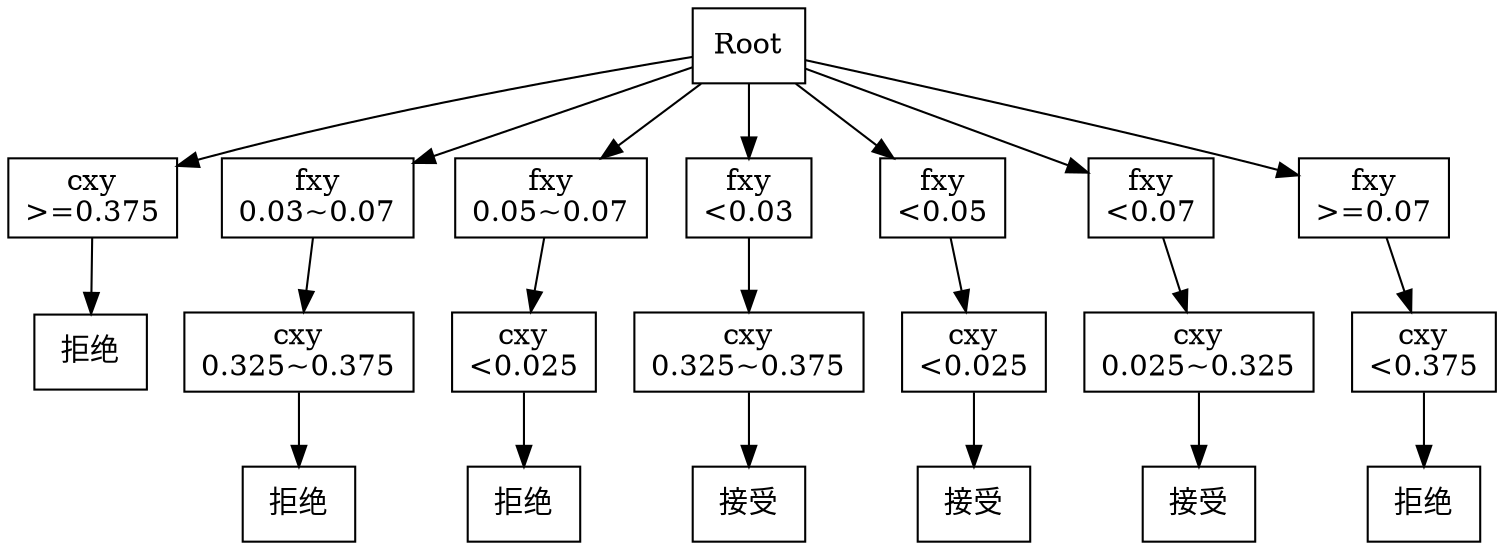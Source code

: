digraph {
	Root [label=Root shape=box]
	"Rootcxy
>=0.375" [label="cxy
>=0.375" shape=box]
	Root -> "Rootcxy
>=0.375"
	d23421af3088b9f50496d84fe05eb8b15ff280d59575d0347248d55bf8fc5e4b [label="拒绝" shape=box]
	"Rootcxy
>=0.375" -> d23421af3088b9f50496d84fe05eb8b15ff280d59575d0347248d55bf8fc5e4b
	"Rootfxy
0.03~0.07" [label="fxy
0.03~0.07" shape=box]
	Root -> "Rootfxy
0.03~0.07"
	"Rootfxy
0.03~0.07cxy
0.325~0.375" [label="cxy
0.325~0.375" shape=box]
	"Rootfxy
0.03~0.07" -> "Rootfxy
0.03~0.07cxy
0.325~0.375"
	"10432e198f9162b5f443de929d1f001fbdb705d149aecfc851fa8379aa8d1bfa" [label="拒绝" shape=box]
	"Rootfxy
0.03~0.07cxy
0.325~0.375" -> "10432e198f9162b5f443de929d1f001fbdb705d149aecfc851fa8379aa8d1bfa"
	"Rootfxy
0.05~0.07" [label="fxy
0.05~0.07" shape=box]
	Root -> "Rootfxy
0.05~0.07"
	"Rootfxy
0.05~0.07cxy
<0.025" [label="cxy
<0.025" shape=box]
	"Rootfxy
0.05~0.07" -> "Rootfxy
0.05~0.07cxy
<0.025"
	ba635956b11cdba153dbe6d6358ea83a2c1fc1cf8f20c2b3b6b90054060711e1 [label="拒绝" shape=box]
	"Rootfxy
0.05~0.07cxy
<0.025" -> ba635956b11cdba153dbe6d6358ea83a2c1fc1cf8f20c2b3b6b90054060711e1
	"Rootfxy
<0.03" [label="fxy
<0.03" shape=box]
	Root -> "Rootfxy
<0.03"
	"Rootfxy
<0.03cxy
0.325~0.375" [label="cxy
0.325~0.375" shape=box]
	"Rootfxy
<0.03" -> "Rootfxy
<0.03cxy
0.325~0.375"
	"9f621b322f6ef566fc5e6a9e931d877752bbfef1711306a0540ab54aeb3f9fc1" [label="接受" shape=box]
	"Rootfxy
<0.03cxy
0.325~0.375" -> "9f621b322f6ef566fc5e6a9e931d877752bbfef1711306a0540ab54aeb3f9fc1"
	"Rootfxy
<0.05" [label="fxy
<0.05" shape=box]
	Root -> "Rootfxy
<0.05"
	"Rootfxy
<0.05cxy
<0.025" [label="cxy
<0.025" shape=box]
	"Rootfxy
<0.05" -> "Rootfxy
<0.05cxy
<0.025"
	"7c1566c0dd778b48c36ce398e7fb27520d58f165ed8064ebecb19fc8833c8cca" [label="接受" shape=box]
	"Rootfxy
<0.05cxy
<0.025" -> "7c1566c0dd778b48c36ce398e7fb27520d58f165ed8064ebecb19fc8833c8cca"
	"Rootfxy
<0.07" [label="fxy
<0.07" shape=box]
	Root -> "Rootfxy
<0.07"
	"Rootfxy
<0.07cxy
0.025~0.325" [label="cxy
0.025~0.325" shape=box]
	"Rootfxy
<0.07" -> "Rootfxy
<0.07cxy
0.025~0.325"
	bf2e3871de26aa14875740570337bf8cb0d6b38f879b64ceb8104848666d73d0 [label="接受" shape=box]
	"Rootfxy
<0.07cxy
0.025~0.325" -> bf2e3871de26aa14875740570337bf8cb0d6b38f879b64ceb8104848666d73d0
	"Rootfxy
>=0.07" [label="fxy
>=0.07" shape=box]
	Root -> "Rootfxy
>=0.07"
	"Rootfxy
>=0.07cxy
<0.375" [label="cxy
<0.375" shape=box]
	"Rootfxy
>=0.07" -> "Rootfxy
>=0.07cxy
<0.375"
	e90a55782af93419da847be2b36b6af980aab0b3d87efe01f5992be580433262 [label="拒绝" shape=box]
	"Rootfxy
>=0.07cxy
<0.375" -> e90a55782af93419da847be2b36b6af980aab0b3d87efe01f5992be580433262
}

